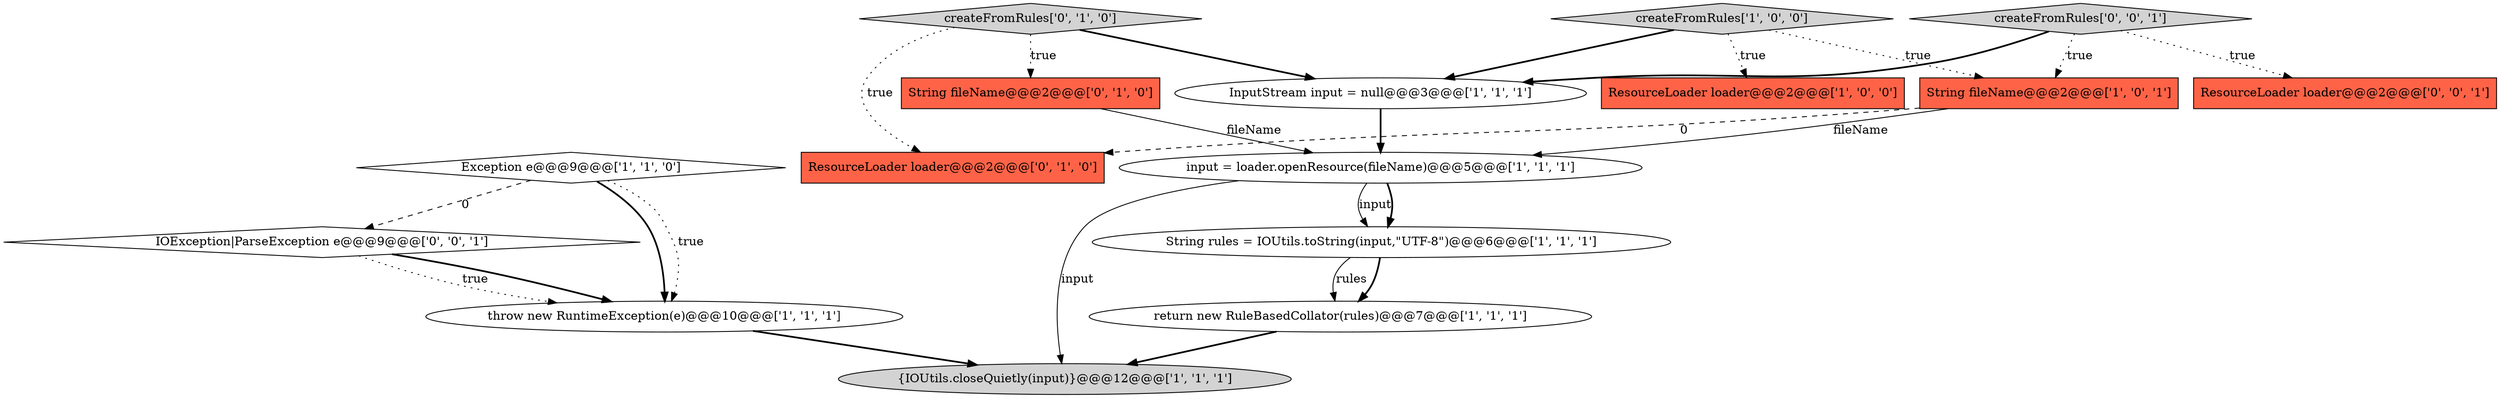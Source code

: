 digraph {
4 [style = filled, label = "InputStream input = null@@@3@@@['1', '1', '1']", fillcolor = white, shape = ellipse image = "AAA0AAABBB1BBB"];
11 [style = filled, label = "createFromRules['0', '1', '0']", fillcolor = lightgray, shape = diamond image = "AAA0AAABBB2BBB"];
2 [style = filled, label = "String rules = IOUtils.toString(input,\"UTF-8\")@@@6@@@['1', '1', '1']", fillcolor = white, shape = ellipse image = "AAA0AAABBB1BBB"];
5 [style = filled, label = "createFromRules['1', '0', '0']", fillcolor = lightgray, shape = diamond image = "AAA0AAABBB1BBB"];
13 [style = filled, label = "createFromRules['0', '0', '1']", fillcolor = lightgray, shape = diamond image = "AAA0AAABBB3BBB"];
15 [style = filled, label = "IOException|ParseException e@@@9@@@['0', '0', '1']", fillcolor = white, shape = diamond image = "AAA0AAABBB3BBB"];
6 [style = filled, label = "Exception e@@@9@@@['1', '1', '0']", fillcolor = white, shape = diamond image = "AAA0AAABBB1BBB"];
14 [style = filled, label = "ResourceLoader loader@@@2@@@['0', '0', '1']", fillcolor = tomato, shape = box image = "AAA0AAABBB3BBB"];
0 [style = filled, label = "{IOUtils.closeQuietly(input)}@@@12@@@['1', '1', '1']", fillcolor = lightgray, shape = ellipse image = "AAA0AAABBB1BBB"];
9 [style = filled, label = "throw new RuntimeException(e)@@@10@@@['1', '1', '1']", fillcolor = white, shape = ellipse image = "AAA0AAABBB1BBB"];
10 [style = filled, label = "String fileName@@@2@@@['0', '1', '0']", fillcolor = tomato, shape = box image = "AAA0AAABBB2BBB"];
1 [style = filled, label = "ResourceLoader loader@@@2@@@['1', '0', '0']", fillcolor = tomato, shape = box image = "AAA0AAABBB1BBB"];
3 [style = filled, label = "String fileName@@@2@@@['1', '0', '1']", fillcolor = tomato, shape = box image = "AAA0AAABBB1BBB"];
12 [style = filled, label = "ResourceLoader loader@@@2@@@['0', '1', '0']", fillcolor = tomato, shape = box image = "AAA1AAABBB2BBB"];
8 [style = filled, label = "input = loader.openResource(fileName)@@@5@@@['1', '1', '1']", fillcolor = white, shape = ellipse image = "AAA0AAABBB1BBB"];
7 [style = filled, label = "return new RuleBasedCollator(rules)@@@7@@@['1', '1', '1']", fillcolor = white, shape = ellipse image = "AAA0AAABBB1BBB"];
8->0 [style = solid, label="input"];
8->2 [style = solid, label="input"];
11->4 [style = bold, label=""];
15->9 [style = bold, label=""];
13->4 [style = bold, label=""];
11->10 [style = dotted, label="true"];
11->12 [style = dotted, label="true"];
2->7 [style = bold, label=""];
5->3 [style = dotted, label="true"];
4->8 [style = bold, label=""];
9->0 [style = bold, label=""];
3->8 [style = solid, label="fileName"];
2->7 [style = solid, label="rules"];
5->4 [style = bold, label=""];
6->9 [style = bold, label=""];
8->2 [style = bold, label=""];
7->0 [style = bold, label=""];
10->8 [style = solid, label="fileName"];
13->3 [style = dotted, label="true"];
6->9 [style = dotted, label="true"];
6->15 [style = dashed, label="0"];
15->9 [style = dotted, label="true"];
5->1 [style = dotted, label="true"];
3->12 [style = dashed, label="0"];
13->14 [style = dotted, label="true"];
}
